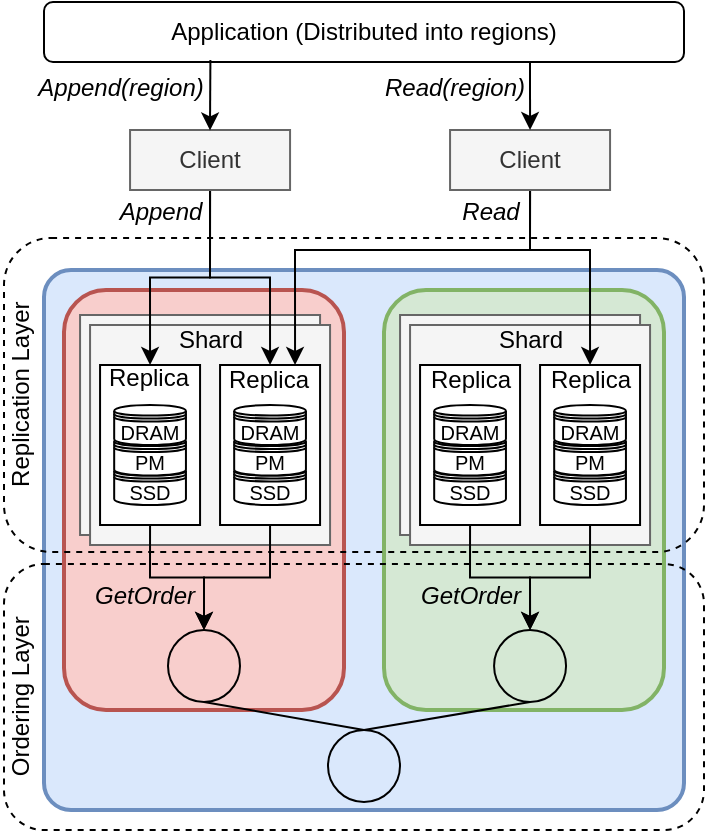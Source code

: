 <mxfile version="15.4.3" type="github"><diagram id="b9z9_DqSBHmfmtNlmLSl" name="Page-1"><mxGraphModel dx="3079" dy="-408" grid="1" gridSize="10" guides="1" tooltips="1" connect="1" arrows="1" fold="1" page="1" pageScale="1" pageWidth="827" pageHeight="1169" math="0" shadow="0"><root><mxCell id="0"/><mxCell id="1" parent="0"/><mxCell id="pfrUigar8vo9y5HyHc5f-1" value="" style="rounded=1;whiteSpace=wrap;html=1;fillColor=#dae8fc;strokeColor=#6c8ebf;strokeWidth=2;arcSize=5;" vertex="1" parent="1"><mxGeometry x="-1440" y="2000" width="320" height="270" as="geometry"/></mxCell><mxCell id="pfrUigar8vo9y5HyHc5f-7" value="" style="rounded=1;whiteSpace=wrap;html=1;fillColor=#f8cecc;strokeColor=#b85450;strokeWidth=2;" vertex="1" parent="1"><mxGeometry x="-1430" y="2010" width="140" height="210" as="geometry"/></mxCell><mxCell id="pfrUigar8vo9y5HyHc5f-36" value="" style="rounded=0;whiteSpace=wrap;html=1;strokeWidth=1;fillColor=#f5f5f5;strokeColor=#666666;fontColor=#333333;" vertex="1" parent="1"><mxGeometry x="-1421.97" y="2022.5" width="120" height="110" as="geometry"/></mxCell><mxCell id="pfrUigar8vo9y5HyHc5f-12" value="" style="rounded=0;whiteSpace=wrap;html=1;strokeWidth=1;fillColor=#f5f5f5;strokeColor=#666666;fontColor=#333333;" vertex="1" parent="1"><mxGeometry x="-1416.97" y="2027.5" width="120" height="110" as="geometry"/></mxCell><mxCell id="pfrUigar8vo9y5HyHc5f-13" value="Shard" style="text;html=1;align=center;verticalAlign=middle;resizable=0;points=[];autosize=1;strokeColor=none;fillColor=none;" vertex="1" parent="1"><mxGeometry x="-1381.97" y="2024.5" width="50" height="20" as="geometry"/></mxCell><mxCell id="pfrUigar8vo9y5HyHc5f-56" style="edgeStyle=orthogonalEdgeStyle;rounded=0;orthogonalLoop=1;jettySize=auto;html=1;exitX=0.5;exitY=1;exitDx=0;exitDy=0;entryX=0.5;entryY=0;entryDx=0;entryDy=0;endArrow=classic;endFill=1;" edge="1" parent="1" source="pfrUigar8vo9y5HyHc5f-26" target="pfrUigar8vo9y5HyHc5f-51"><mxGeometry relative="1" as="geometry"/></mxCell><mxCell id="pfrUigar8vo9y5HyHc5f-26" value="" style="rounded=0;whiteSpace=wrap;html=1;strokeWidth=1;" vertex="1" parent="1"><mxGeometry x="-1411.97" y="2047.5" width="50" height="80" as="geometry"/></mxCell><mxCell id="pfrUigar8vo9y5HyHc5f-27" value="SSD" style="shape=datastore;whiteSpace=wrap;html=1;fontSize=10;" vertex="1" parent="1"><mxGeometry x="-1404.91" y="2097.5" width="35.88" height="20" as="geometry"/></mxCell><mxCell id="pfrUigar8vo9y5HyHc5f-28" value="PM" style="shape=datastore;whiteSpace=wrap;html=1;fontSize=10;" vertex="1" parent="1"><mxGeometry x="-1404.91" y="2082.75" width="35.88" height="20" as="geometry"/></mxCell><mxCell id="pfrUigar8vo9y5HyHc5f-29" value="DRAM" style="shape=datastore;whiteSpace=wrap;html=1;fontSize=10;" vertex="1" parent="1"><mxGeometry x="-1404.91" y="2067.5" width="35.88" height="20" as="geometry"/></mxCell><mxCell id="pfrUigar8vo9y5HyHc5f-57" style="edgeStyle=orthogonalEdgeStyle;rounded=0;orthogonalLoop=1;jettySize=auto;html=1;exitX=0.5;exitY=1;exitDx=0;exitDy=0;entryX=0.5;entryY=0;entryDx=0;entryDy=0;endArrow=classic;endFill=1;" edge="1" parent="1" source="pfrUigar8vo9y5HyHc5f-31" target="pfrUigar8vo9y5HyHc5f-51"><mxGeometry relative="1" as="geometry"/></mxCell><mxCell id="pfrUigar8vo9y5HyHc5f-31" value="" style="rounded=0;whiteSpace=wrap;html=1;strokeWidth=1;" vertex="1" parent="1"><mxGeometry x="-1351.97" y="2047.5" width="50" height="80" as="geometry"/></mxCell><mxCell id="pfrUigar8vo9y5HyHc5f-32" value="SSD" style="shape=datastore;whiteSpace=wrap;html=1;fontSize=10;" vertex="1" parent="1"><mxGeometry x="-1344.91" y="2097.5" width="35.88" height="20" as="geometry"/></mxCell><mxCell id="pfrUigar8vo9y5HyHc5f-33" value="PM" style="shape=datastore;whiteSpace=wrap;html=1;fontSize=10;" vertex="1" parent="1"><mxGeometry x="-1344.91" y="2082.75" width="35.88" height="20" as="geometry"/></mxCell><mxCell id="pfrUigar8vo9y5HyHc5f-34" value="DRAM" style="shape=datastore;whiteSpace=wrap;html=1;fontSize=10;" vertex="1" parent="1"><mxGeometry x="-1344.91" y="2067.5" width="35.88" height="20" as="geometry"/></mxCell><mxCell id="pfrUigar8vo9y5HyHc5f-37" value="" style="rounded=1;whiteSpace=wrap;html=1;fillColor=#d5e8d4;strokeColor=#82b366;strokeWidth=2;" vertex="1" parent="1"><mxGeometry x="-1270" y="2010" width="140" height="210" as="geometry"/></mxCell><mxCell id="pfrUigar8vo9y5HyHc5f-38" value="" style="rounded=0;whiteSpace=wrap;html=1;strokeWidth=1;fillColor=#f5f5f5;strokeColor=#666666;fontColor=#333333;" vertex="1" parent="1"><mxGeometry x="-1261.97" y="2022.5" width="120" height="110" as="geometry"/></mxCell><mxCell id="pfrUigar8vo9y5HyHc5f-39" value="" style="rounded=0;whiteSpace=wrap;html=1;strokeWidth=1;fillColor=#f5f5f5;strokeColor=#666666;fontColor=#333333;" vertex="1" parent="1"><mxGeometry x="-1256.97" y="2027.5" width="120" height="110" as="geometry"/></mxCell><mxCell id="pfrUigar8vo9y5HyHc5f-40" value="Shard" style="text;html=1;align=center;verticalAlign=middle;resizable=0;points=[];autosize=1;strokeColor=none;fillColor=none;" vertex="1" parent="1"><mxGeometry x="-1221.97" y="2024.5" width="50" height="20" as="geometry"/></mxCell><mxCell id="pfrUigar8vo9y5HyHc5f-58" style="edgeStyle=orthogonalEdgeStyle;rounded=0;orthogonalLoop=1;jettySize=auto;html=1;exitX=0.5;exitY=1;exitDx=0;exitDy=0;entryX=0.5;entryY=0;entryDx=0;entryDy=0;endArrow=classic;endFill=1;" edge="1" parent="1" source="pfrUigar8vo9y5HyHc5f-41" target="pfrUigar8vo9y5HyHc5f-52"><mxGeometry relative="1" as="geometry"/></mxCell><mxCell id="pfrUigar8vo9y5HyHc5f-41" value="" style="rounded=0;whiteSpace=wrap;html=1;strokeWidth=1;" vertex="1" parent="1"><mxGeometry x="-1251.97" y="2047.5" width="50" height="80" as="geometry"/></mxCell><mxCell id="pfrUigar8vo9y5HyHc5f-42" value="SSD" style="shape=datastore;whiteSpace=wrap;html=1;fontSize=10;" vertex="1" parent="1"><mxGeometry x="-1244.91" y="2097.5" width="35.88" height="20" as="geometry"/></mxCell><mxCell id="pfrUigar8vo9y5HyHc5f-43" value="PM" style="shape=datastore;whiteSpace=wrap;html=1;fontSize=10;" vertex="1" parent="1"><mxGeometry x="-1244.91" y="2082.75" width="35.88" height="20" as="geometry"/></mxCell><mxCell id="pfrUigar8vo9y5HyHc5f-44" value="DRAM" style="shape=datastore;whiteSpace=wrap;html=1;fontSize=10;" vertex="1" parent="1"><mxGeometry x="-1244.91" y="2067.5" width="35.88" height="20" as="geometry"/></mxCell><mxCell id="pfrUigar8vo9y5HyHc5f-59" style="edgeStyle=orthogonalEdgeStyle;rounded=0;orthogonalLoop=1;jettySize=auto;html=1;exitX=0.5;exitY=1;exitDx=0;exitDy=0;entryX=0.5;entryY=0;entryDx=0;entryDy=0;endArrow=classic;endFill=1;" edge="1" parent="1" source="pfrUigar8vo9y5HyHc5f-46" target="pfrUigar8vo9y5HyHc5f-52"><mxGeometry relative="1" as="geometry"/></mxCell><mxCell id="pfrUigar8vo9y5HyHc5f-46" value="" style="rounded=0;whiteSpace=wrap;html=1;strokeWidth=1;" vertex="1" parent="1"><mxGeometry x="-1191.97" y="2047.5" width="50" height="80" as="geometry"/></mxCell><mxCell id="pfrUigar8vo9y5HyHc5f-47" value="SSD" style="shape=datastore;whiteSpace=wrap;html=1;fontSize=10;" vertex="1" parent="1"><mxGeometry x="-1184.91" y="2097.5" width="35.88" height="20" as="geometry"/></mxCell><mxCell id="pfrUigar8vo9y5HyHc5f-48" value="PM" style="shape=datastore;whiteSpace=wrap;html=1;fontSize=10;" vertex="1" parent="1"><mxGeometry x="-1184.91" y="2082.75" width="35.88" height="20" as="geometry"/></mxCell><mxCell id="pfrUigar8vo9y5HyHc5f-49" value="DRAM" style="shape=datastore;whiteSpace=wrap;html=1;fontSize=10;" vertex="1" parent="1"><mxGeometry x="-1184.91" y="2067.5" width="35.88" height="20" as="geometry"/></mxCell><mxCell id="pfrUigar8vo9y5HyHc5f-54" style="rounded=0;orthogonalLoop=1;jettySize=auto;html=1;exitX=0.5;exitY=1;exitDx=0;exitDy=0;entryX=0.5;entryY=0;entryDx=0;entryDy=0;endArrow=none;endFill=0;" edge="1" parent="1" source="pfrUigar8vo9y5HyHc5f-51" target="pfrUigar8vo9y5HyHc5f-53"><mxGeometry relative="1" as="geometry"/></mxCell><mxCell id="pfrUigar8vo9y5HyHc5f-51" value="" style="ellipse;whiteSpace=wrap;html=1;aspect=fixed;strokeWidth=1;fillColor=none;" vertex="1" parent="1"><mxGeometry x="-1378" y="2180" width="36" height="36" as="geometry"/></mxCell><mxCell id="pfrUigar8vo9y5HyHc5f-52" value="" style="ellipse;whiteSpace=wrap;html=1;aspect=fixed;strokeWidth=1;fillColor=none;" vertex="1" parent="1"><mxGeometry x="-1214.97" y="2180" width="36" height="36" as="geometry"/></mxCell><mxCell id="pfrUigar8vo9y5HyHc5f-55" style="edgeStyle=none;rounded=0;orthogonalLoop=1;jettySize=auto;html=1;exitX=0.5;exitY=0;exitDx=0;exitDy=0;entryX=0.5;entryY=1;entryDx=0;entryDy=0;endArrow=none;endFill=0;" edge="1" parent="1" source="pfrUigar8vo9y5HyHc5f-53" target="pfrUigar8vo9y5HyHc5f-52"><mxGeometry relative="1" as="geometry"/></mxCell><mxCell id="pfrUigar8vo9y5HyHc5f-53" value="" style="ellipse;whiteSpace=wrap;html=1;aspect=fixed;strokeWidth=1;fillColor=none;" vertex="1" parent="1"><mxGeometry x="-1298" y="2230" width="36" height="36" as="geometry"/></mxCell><mxCell id="pfrUigar8vo9y5HyHc5f-60" value="&lt;i&gt;GetOrder&lt;/i&gt;" style="text;html=1;align=center;verticalAlign=middle;resizable=0;points=[];autosize=1;strokeColor=none;fillColor=none;" vertex="1" parent="1"><mxGeometry x="-1424.97" y="2153" width="70" height="20" as="geometry"/></mxCell><mxCell id="pfrUigar8vo9y5HyHc5f-61" value="&lt;i&gt;GetOrder&lt;/i&gt;" style="text;html=1;align=center;verticalAlign=middle;resizable=0;points=[];autosize=1;strokeColor=none;fillColor=none;" vertex="1" parent="1"><mxGeometry x="-1262" y="2153" width="70" height="20" as="geometry"/></mxCell><mxCell id="pfrUigar8vo9y5HyHc5f-73" style="edgeStyle=orthogonalEdgeStyle;rounded=0;orthogonalLoop=1;jettySize=auto;html=1;exitX=0.5;exitY=1;exitDx=0;exitDy=0;entryX=0.5;entryY=0;entryDx=0;entryDy=0;endArrow=classic;endFill=1;" edge="1" parent="1" source="pfrUigar8vo9y5HyHc5f-65" target="pfrUigar8vo9y5HyHc5f-31"><mxGeometry relative="1" as="geometry"/></mxCell><mxCell id="pfrUigar8vo9y5HyHc5f-74" style="edgeStyle=orthogonalEdgeStyle;rounded=0;orthogonalLoop=1;jettySize=auto;html=1;exitX=0.5;exitY=1;exitDx=0;exitDy=0;entryX=0.5;entryY=0;entryDx=0;entryDy=0;endArrow=classic;endFill=1;" edge="1" parent="1" source="pfrUigar8vo9y5HyHc5f-65" target="pfrUigar8vo9y5HyHc5f-26"><mxGeometry relative="1" as="geometry"/></mxCell><mxCell id="pfrUigar8vo9y5HyHc5f-65" value="Client" style="rounded=0;whiteSpace=wrap;html=1;hachureGap=4;pointerEvents=0;strokeWidth=1;fillColor=#f5f5f5;strokeColor=#666666;fontColor=#333333;" vertex="1" parent="1"><mxGeometry x="-1396.97" y="1930" width="80" height="30" as="geometry"/></mxCell><mxCell id="pfrUigar8vo9y5HyHc5f-70" style="edgeStyle=orthogonalEdgeStyle;rounded=0;orthogonalLoop=1;jettySize=auto;html=1;exitX=0.5;exitY=1;exitDx=0;exitDy=0;entryX=0.5;entryY=0;entryDx=0;entryDy=0;endArrow=classic;endFill=1;" edge="1" parent="1" source="pfrUigar8vo9y5HyHc5f-66" target="pfrUigar8vo9y5HyHc5f-46"><mxGeometry relative="1" as="geometry"><Array as="points"><mxPoint x="-1197" y="1990"/><mxPoint x="-1167" y="1990"/></Array></mxGeometry></mxCell><mxCell id="pfrUigar8vo9y5HyHc5f-71" style="edgeStyle=orthogonalEdgeStyle;rounded=0;orthogonalLoop=1;jettySize=auto;html=1;exitX=0.5;exitY=1;exitDx=0;exitDy=0;entryX=0.75;entryY=0;entryDx=0;entryDy=0;endArrow=classic;endFill=1;" edge="1" parent="1" source="pfrUigar8vo9y5HyHc5f-66" target="pfrUigar8vo9y5HyHc5f-31"><mxGeometry relative="1" as="geometry"><Array as="points"><mxPoint x="-1197" y="1990"/><mxPoint x="-1314" y="1990"/></Array></mxGeometry></mxCell><mxCell id="pfrUigar8vo9y5HyHc5f-66" value="Client" style="rounded=0;whiteSpace=wrap;html=1;hachureGap=4;pointerEvents=0;strokeWidth=1;fillColor=#f5f5f5;strokeColor=#666666;fontColor=#333333;" vertex="1" parent="1"><mxGeometry x="-1236.97" y="1930" width="80" height="30" as="geometry"/></mxCell><mxCell id="pfrUigar8vo9y5HyHc5f-77" style="edgeStyle=orthogonalEdgeStyle;rounded=0;orthogonalLoop=1;jettySize=auto;html=1;exitX=0.26;exitY=0.967;exitDx=0;exitDy=0;entryX=0.462;entryY=0.007;entryDx=0;entryDy=0;entryPerimeter=0;endArrow=classic;endFill=1;exitPerimeter=0;" edge="1" parent="1" source="pfrUigar8vo9y5HyHc5f-69"><mxGeometry relative="1" as="geometry"><mxPoint x="-1357" y="1890" as="sourcePoint"/><mxPoint x="-1357.01" y="1930.21" as="targetPoint"/></mxGeometry></mxCell><mxCell id="pfrUigar8vo9y5HyHc5f-79" style="edgeStyle=orthogonalEdgeStyle;rounded=0;orthogonalLoop=1;jettySize=auto;html=1;entryX=0.5;entryY=0;entryDx=0;entryDy=0;endArrow=classic;endFill=1;" edge="1" parent="1" target="pfrUigar8vo9y5HyHc5f-66"><mxGeometry relative="1" as="geometry"><mxPoint x="-1197" y="1896" as="sourcePoint"/></mxGeometry></mxCell><mxCell id="pfrUigar8vo9y5HyHc5f-69" value="Application (Distributed into regions)" style="rounded=1;whiteSpace=wrap;html=1;strokeWidth=1;fillColor=none;" vertex="1" parent="1"><mxGeometry x="-1440" y="1866" width="320" height="30" as="geometry"/></mxCell><mxCell id="pfrUigar8vo9y5HyHc5f-72" value="&lt;i&gt;Read&lt;/i&gt;" style="text;html=1;align=center;verticalAlign=middle;resizable=0;points=[];autosize=1;strokeColor=none;fillColor=none;" vertex="1" parent="1"><mxGeometry x="-1236.97" y="1961" width="40" height="20" as="geometry"/></mxCell><mxCell id="pfrUigar8vo9y5HyHc5f-75" value="&lt;i&gt;Append&lt;/i&gt;" style="text;html=1;align=center;verticalAlign=middle;resizable=0;points=[];autosize=1;strokeColor=none;fillColor=none;" vertex="1" parent="1"><mxGeometry x="-1411.97" y="1961" width="60" height="20" as="geometry"/></mxCell><mxCell id="pfrUigar8vo9y5HyHc5f-78" value="&lt;i&gt;Append(region)&lt;/i&gt;" style="text;html=1;align=center;verticalAlign=middle;resizable=0;points=[];autosize=1;strokeColor=none;fillColor=none;" vertex="1" parent="1"><mxGeometry x="-1451.91" y="1899" width="100" height="20" as="geometry"/></mxCell><mxCell id="pfrUigar8vo9y5HyHc5f-80" value="&lt;i&gt;Read(region)&lt;/i&gt;" style="text;html=1;align=center;verticalAlign=middle;resizable=0;points=[];autosize=1;strokeColor=none;fillColor=none;" vertex="1" parent="1"><mxGeometry x="-1279.97" y="1899" width="90" height="20" as="geometry"/></mxCell><mxCell id="pfrUigar8vo9y5HyHc5f-82" value="Ordering Layer" style="text;html=1;align=center;verticalAlign=middle;resizable=0;points=[];autosize=1;strokeColor=none;fillColor=none;rotation=270;" vertex="1" parent="1"><mxGeometry x="-1501.91" y="2203.5" width="100" height="20" as="geometry"/></mxCell><mxCell id="pfrUigar8vo9y5HyHc5f-83" value="" style="rounded=1;whiteSpace=wrap;html=1;strokeWidth=1;fillColor=none;dashed=1;" vertex="1" parent="1"><mxGeometry x="-1460" y="1984" width="350" height="157" as="geometry"/></mxCell><mxCell id="pfrUigar8vo9y5HyHc5f-84" value="Replication Layer" style="text;html=1;align=center;verticalAlign=middle;resizable=0;points=[];autosize=1;strokeColor=none;fillColor=none;rotation=270;" vertex="1" parent="1"><mxGeometry x="-1506.91" y="2052.5" width="110" height="20" as="geometry"/></mxCell><mxCell id="pfrUigar8vo9y5HyHc5f-85" value="Replica" style="text;html=1;align=center;verticalAlign=middle;resizable=0;points=[];autosize=1;strokeColor=none;fillColor=none;" vertex="1" parent="1"><mxGeometry x="-1417.97" y="2043.5" width="60" height="20" as="geometry"/></mxCell><mxCell id="pfrUigar8vo9y5HyHc5f-86" value="Replica" style="text;html=1;align=center;verticalAlign=middle;resizable=0;points=[];autosize=1;strokeColor=none;fillColor=none;" vertex="1" parent="1"><mxGeometry x="-1358" y="2044.5" width="60" height="20" as="geometry"/></mxCell><mxCell id="pfrUigar8vo9y5HyHc5f-87" value="Replica" style="text;html=1;align=center;verticalAlign=middle;resizable=0;points=[];autosize=1;strokeColor=none;fillColor=none;" vertex="1" parent="1"><mxGeometry x="-1257" y="2044.5" width="60" height="20" as="geometry"/></mxCell><mxCell id="pfrUigar8vo9y5HyHc5f-88" value="Replica" style="text;html=1;align=center;verticalAlign=middle;resizable=0;points=[];autosize=1;strokeColor=none;fillColor=none;" vertex="1" parent="1"><mxGeometry x="-1196.97" y="2044.5" width="60" height="20" as="geometry"/></mxCell><mxCell id="pfrUigar8vo9y5HyHc5f-81" value="" style="rounded=1;whiteSpace=wrap;html=1;strokeWidth=1;fillColor=none;dashed=1;" vertex="1" parent="1"><mxGeometry x="-1460" y="2147" width="350" height="133" as="geometry"/></mxCell></root></mxGraphModel></diagram></mxfile>